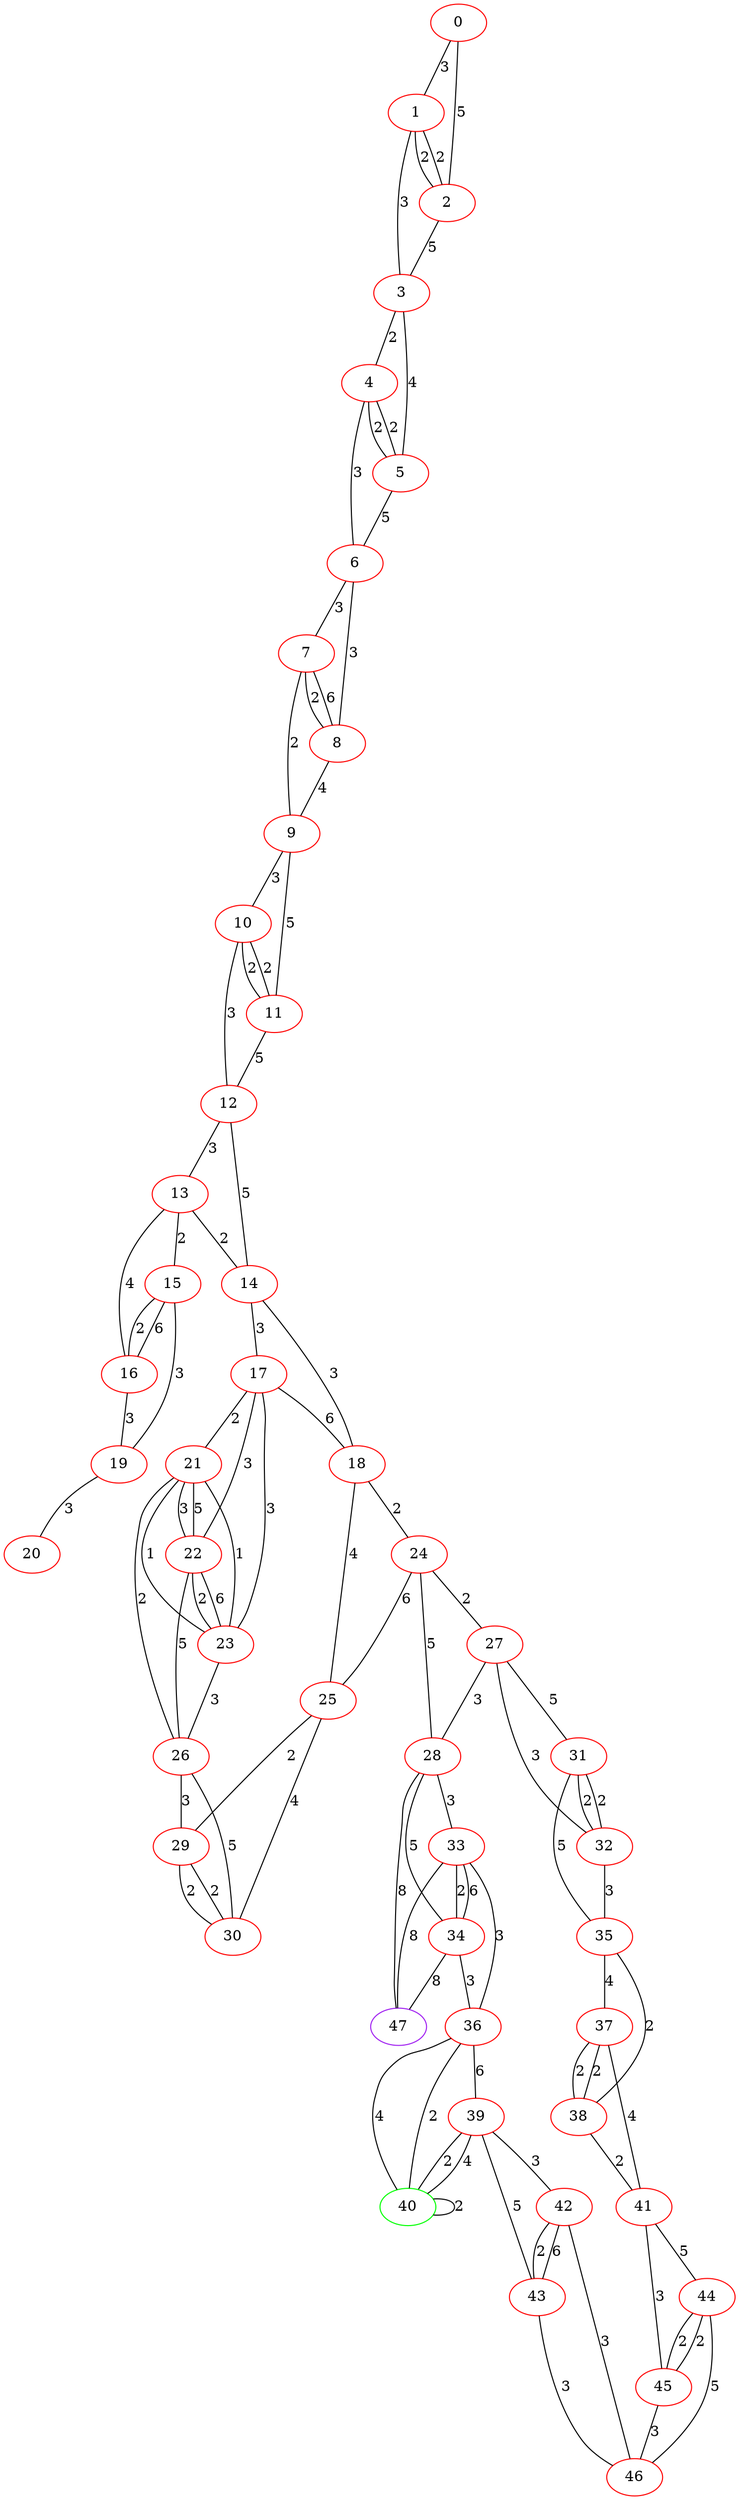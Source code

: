 graph "" {
0 [color=red, weight=1];
1 [color=red, weight=1];
2 [color=red, weight=1];
3 [color=red, weight=1];
4 [color=red, weight=1];
5 [color=red, weight=1];
6 [color=red, weight=1];
7 [color=red, weight=1];
8 [color=red, weight=1];
9 [color=red, weight=1];
10 [color=red, weight=1];
11 [color=red, weight=1];
12 [color=red, weight=1];
13 [color=red, weight=1];
14 [color=red, weight=1];
15 [color=red, weight=1];
16 [color=red, weight=1];
17 [color=red, weight=1];
18 [color=red, weight=1];
19 [color=red, weight=1];
20 [color=red, weight=1];
21 [color=red, weight=1];
22 [color=red, weight=1];
23 [color=red, weight=1];
24 [color=red, weight=1];
25 [color=red, weight=1];
26 [color=red, weight=1];
27 [color=red, weight=1];
28 [color=red, weight=1];
29 [color=red, weight=1];
30 [color=red, weight=1];
31 [color=red, weight=1];
32 [color=red, weight=1];
33 [color=red, weight=1];
34 [color=red, weight=1];
35 [color=red, weight=1];
36 [color=red, weight=1];
37 [color=red, weight=1];
38 [color=red, weight=1];
39 [color=red, weight=1];
40 [color=green, weight=2];
41 [color=red, weight=1];
42 [color=red, weight=1];
43 [color=red, weight=1];
44 [color=red, weight=1];
45 [color=red, weight=1];
46 [color=red, weight=1];
47 [color=purple, weight=4];
0 -- 1  [key=0, label=3];
0 -- 2  [key=0, label=5];
1 -- 2  [key=0, label=2];
1 -- 2  [key=1, label=2];
1 -- 3  [key=0, label=3];
2 -- 3  [key=0, label=5];
3 -- 4  [key=0, label=2];
3 -- 5  [key=0, label=4];
4 -- 5  [key=0, label=2];
4 -- 5  [key=1, label=2];
4 -- 6  [key=0, label=3];
5 -- 6  [key=0, label=5];
6 -- 8  [key=0, label=3];
6 -- 7  [key=0, label=3];
7 -- 8  [key=0, label=2];
7 -- 8  [key=1, label=6];
7 -- 9  [key=0, label=2];
8 -- 9  [key=0, label=4];
9 -- 10  [key=0, label=3];
9 -- 11  [key=0, label=5];
10 -- 11  [key=0, label=2];
10 -- 11  [key=1, label=2];
10 -- 12  [key=0, label=3];
11 -- 12  [key=0, label=5];
12 -- 13  [key=0, label=3];
12 -- 14  [key=0, label=5];
13 -- 16  [key=0, label=4];
13 -- 14  [key=0, label=2];
13 -- 15  [key=0, label=2];
14 -- 17  [key=0, label=3];
14 -- 18  [key=0, label=3];
15 -- 16  [key=0, label=6];
15 -- 16  [key=1, label=2];
15 -- 19  [key=0, label=3];
16 -- 19  [key=0, label=3];
17 -- 18  [key=0, label=6];
17 -- 22  [key=0, label=3];
17 -- 21  [key=0, label=2];
17 -- 23  [key=0, label=3];
18 -- 24  [key=0, label=2];
18 -- 25  [key=0, label=4];
19 -- 20  [key=0, label=3];
21 -- 26  [key=0, label=2];
21 -- 22  [key=0, label=5];
21 -- 22  [key=1, label=3];
21 -- 23  [key=0, label=1];
21 -- 23  [key=1, label=1];
22 -- 26  [key=0, label=5];
22 -- 23  [key=0, label=6];
22 -- 23  [key=1, label=2];
23 -- 26  [key=0, label=3];
24 -- 25  [key=0, label=6];
24 -- 27  [key=0, label=2];
24 -- 28  [key=0, label=5];
25 -- 29  [key=0, label=2];
25 -- 30  [key=0, label=4];
26 -- 29  [key=0, label=3];
26 -- 30  [key=0, label=5];
27 -- 32  [key=0, label=3];
27 -- 28  [key=0, label=3];
27 -- 31  [key=0, label=5];
28 -- 33  [key=0, label=3];
28 -- 34  [key=0, label=5];
28 -- 47  [key=0, label=8];
29 -- 30  [key=0, label=2];
29 -- 30  [key=1, label=2];
31 -- 32  [key=0, label=2];
31 -- 32  [key=1, label=2];
31 -- 35  [key=0, label=5];
32 -- 35  [key=0, label=3];
33 -- 34  [key=0, label=6];
33 -- 34  [key=1, label=2];
33 -- 36  [key=0, label=3];
33 -- 47  [key=0, label=8];
34 -- 36  [key=0, label=3];
34 -- 47  [key=0, label=8];
35 -- 37  [key=0, label=4];
35 -- 38  [key=0, label=2];
36 -- 40  [key=0, label=4];
36 -- 40  [key=1, label=2];
36 -- 39  [key=0, label=6];
37 -- 41  [key=0, label=4];
37 -- 38  [key=0, label=2];
37 -- 38  [key=1, label=2];
38 -- 41  [key=0, label=2];
39 -- 40  [key=0, label=2];
39 -- 40  [key=1, label=4];
39 -- 42  [key=0, label=3];
39 -- 43  [key=0, label=5];
40 -- 40  [key=0, label=2];
41 -- 44  [key=0, label=5];
41 -- 45  [key=0, label=3];
42 -- 43  [key=0, label=6];
42 -- 43  [key=1, label=2];
42 -- 46  [key=0, label=3];
43 -- 46  [key=0, label=3];
44 -- 45  [key=0, label=2];
44 -- 45  [key=1, label=2];
44 -- 46  [key=0, label=5];
45 -- 46  [key=0, label=3];
}
